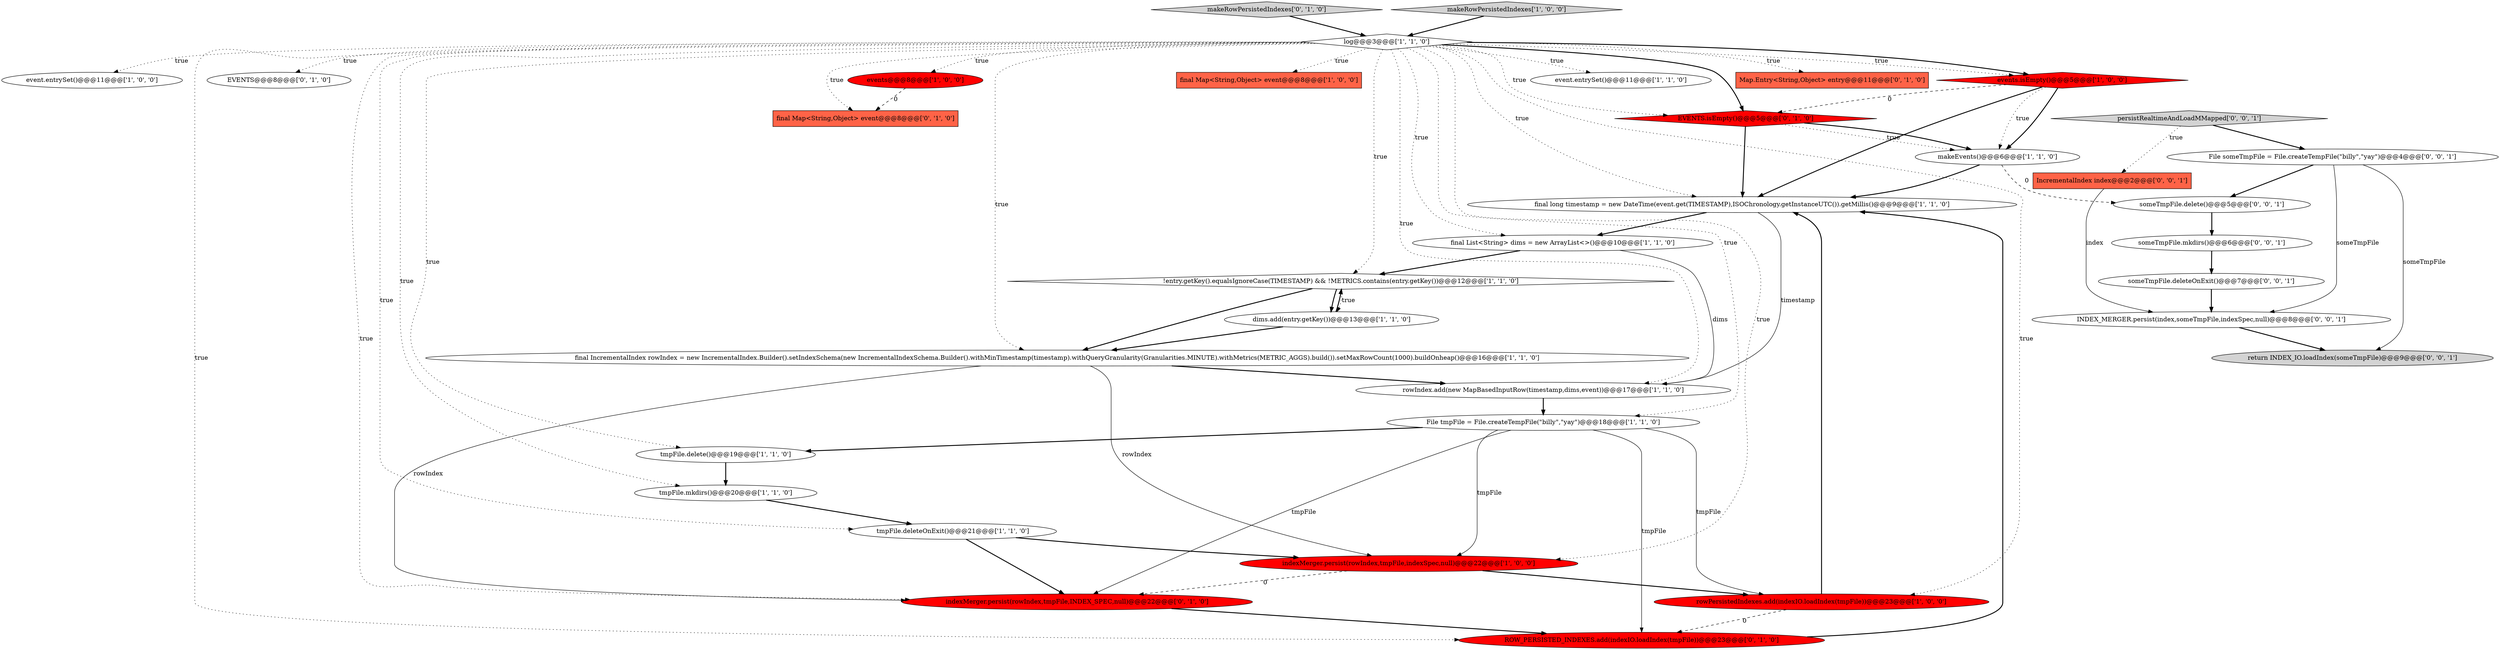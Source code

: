 digraph {
34 [style = filled, label = "INDEX_MERGER.persist(index,someTmpFile,indexSpec,null)@@@8@@@['0', '0', '1']", fillcolor = white, shape = ellipse image = "AAA0AAABBB3BBB"];
31 [style = filled, label = "IncrementalIndex index@@@2@@@['0', '0', '1']", fillcolor = tomato, shape = box image = "AAA0AAABBB3BBB"];
0 [style = filled, label = "event.entrySet()@@@11@@@['1', '0', '0']", fillcolor = white, shape = ellipse image = "AAA0AAABBB1BBB"];
12 [style = filled, label = "tmpFile.delete()@@@19@@@['1', '1', '0']", fillcolor = white, shape = ellipse image = "AAA0AAABBB1BBB"];
19 [style = filled, label = "makeEvents()@@@6@@@['1', '1', '0']", fillcolor = white, shape = ellipse image = "AAA0AAABBB1BBB"];
27 [style = filled, label = "someTmpFile.mkdirs()@@@6@@@['0', '0', '1']", fillcolor = white, shape = ellipse image = "AAA0AAABBB3BBB"];
33 [style = filled, label = "someTmpFile.delete()@@@5@@@['0', '0', '1']", fillcolor = white, shape = ellipse image = "AAA0AAABBB3BBB"];
22 [style = filled, label = "EVENTS@@@8@@@['0', '1', '0']", fillcolor = white, shape = ellipse image = "AAA0AAABBB2BBB"];
29 [style = filled, label = "persistRealtimeAndLoadMMapped['0', '0', '1']", fillcolor = lightgray, shape = diamond image = "AAA0AAABBB3BBB"];
17 [style = filled, label = "tmpFile.deleteOnExit()@@@21@@@['1', '1', '0']", fillcolor = white, shape = ellipse image = "AAA0AAABBB1BBB"];
8 [style = filled, label = "dims.add(entry.getKey())@@@13@@@['1', '1', '0']", fillcolor = white, shape = ellipse image = "AAA0AAABBB1BBB"];
21 [style = filled, label = "ROW_PERSISTED_INDEXES.add(indexIO.loadIndex(tmpFile))@@@23@@@['0', '1', '0']", fillcolor = red, shape = ellipse image = "AAA1AAABBB2BBB"];
23 [style = filled, label = "EVENTS.isEmpty()@@@5@@@['0', '1', '0']", fillcolor = red, shape = diamond image = "AAA1AAABBB2BBB"];
25 [style = filled, label = "final Map<String,Object> event@@@8@@@['0', '1', '0']", fillcolor = tomato, shape = box image = "AAA1AAABBB2BBB"];
28 [style = filled, label = "File someTmpFile = File.createTempFile(\"billy\",\"yay\")@@@4@@@['0', '0', '1']", fillcolor = white, shape = ellipse image = "AAA0AAABBB3BBB"];
15 [style = filled, label = "final long timestamp = new DateTime(event.get(TIMESTAMP),ISOChronology.getInstanceUTC()).getMillis()@@@9@@@['1', '1', '0']", fillcolor = white, shape = ellipse image = "AAA0AAABBB1BBB"];
6 [style = filled, label = "final List<String> dims = new ArrayList<>()@@@10@@@['1', '1', '0']", fillcolor = white, shape = ellipse image = "AAA0AAABBB1BBB"];
7 [style = filled, label = "final Map<String,Object> event@@@8@@@['1', '0', '0']", fillcolor = tomato, shape = box image = "AAA0AAABBB1BBB"];
10 [style = filled, label = "log@@@3@@@['1', '1', '0']", fillcolor = white, shape = diamond image = "AAA0AAABBB1BBB"];
14 [style = filled, label = "events@@@8@@@['1', '0', '0']", fillcolor = red, shape = ellipse image = "AAA1AAABBB1BBB"];
32 [style = filled, label = "someTmpFile.deleteOnExit()@@@7@@@['0', '0', '1']", fillcolor = white, shape = ellipse image = "AAA0AAABBB3BBB"];
16 [style = filled, label = "tmpFile.mkdirs()@@@20@@@['1', '1', '0']", fillcolor = white, shape = ellipse image = "AAA0AAABBB1BBB"];
18 [style = filled, label = "events.isEmpty()@@@5@@@['1', '0', '0']", fillcolor = red, shape = diamond image = "AAA1AAABBB1BBB"];
1 [style = filled, label = "final IncrementalIndex rowIndex = new IncrementalIndex.Builder().setIndexSchema(new IncrementalIndexSchema.Builder().withMinTimestamp(timestamp).withQueryGranularity(Granularities.MINUTE).withMetrics(METRIC_AGGS).build()).setMaxRowCount(1000).buildOnheap()@@@16@@@['1', '1', '0']", fillcolor = white, shape = ellipse image = "AAA0AAABBB1BBB"];
3 [style = filled, label = "rowIndex.add(new MapBasedInputRow(timestamp,dims,event))@@@17@@@['1', '1', '0']", fillcolor = white, shape = ellipse image = "AAA0AAABBB1BBB"];
2 [style = filled, label = "!entry.getKey().equalsIgnoreCase(TIMESTAMP) && !METRICS.contains(entry.getKey())@@@12@@@['1', '1', '0']", fillcolor = white, shape = diamond image = "AAA0AAABBB1BBB"];
5 [style = filled, label = "rowPersistedIndexes.add(indexIO.loadIndex(tmpFile))@@@23@@@['1', '0', '0']", fillcolor = red, shape = ellipse image = "AAA1AAABBB1BBB"];
9 [style = filled, label = "indexMerger.persist(rowIndex,tmpFile,indexSpec,null)@@@22@@@['1', '0', '0']", fillcolor = red, shape = ellipse image = "AAA1AAABBB1BBB"];
30 [style = filled, label = "return INDEX_IO.loadIndex(someTmpFile)@@@9@@@['0', '0', '1']", fillcolor = lightgray, shape = ellipse image = "AAA0AAABBB3BBB"];
4 [style = filled, label = "event.entrySet()@@@11@@@['1', '1', '0']", fillcolor = white, shape = ellipse image = "AAA0AAABBB1BBB"];
24 [style = filled, label = "makeRowPersistedIndexes['0', '1', '0']", fillcolor = lightgray, shape = diamond image = "AAA0AAABBB2BBB"];
26 [style = filled, label = "indexMerger.persist(rowIndex,tmpFile,INDEX_SPEC,null)@@@22@@@['0', '1', '0']", fillcolor = red, shape = ellipse image = "AAA1AAABBB2BBB"];
20 [style = filled, label = "Map.Entry<String,Object> entry@@@11@@@['0', '1', '0']", fillcolor = tomato, shape = box image = "AAA0AAABBB2BBB"];
11 [style = filled, label = "makeRowPersistedIndexes['1', '0', '0']", fillcolor = lightgray, shape = diamond image = "AAA0AAABBB1BBB"];
13 [style = filled, label = "File tmpFile = File.createTempFile(\"billy\",\"yay\")@@@18@@@['1', '1', '0']", fillcolor = white, shape = ellipse image = "AAA0AAABBB1BBB"];
10->18 [style = dotted, label="true"];
24->10 [style = bold, label=""];
10->18 [style = bold, label=""];
10->6 [style = dotted, label="true"];
10->12 [style = dotted, label="true"];
17->26 [style = bold, label=""];
27->32 [style = bold, label=""];
28->30 [style = solid, label="someTmpFile"];
14->25 [style = dashed, label="0"];
2->1 [style = bold, label=""];
21->15 [style = bold, label=""];
17->9 [style = bold, label=""];
18->15 [style = bold, label=""];
18->19 [style = dotted, label="true"];
18->19 [style = bold, label=""];
1->3 [style = bold, label=""];
23->15 [style = bold, label=""];
10->3 [style = dotted, label="true"];
5->15 [style = bold, label=""];
6->3 [style = solid, label="dims"];
15->6 [style = bold, label=""];
12->16 [style = bold, label=""];
32->34 [style = bold, label=""];
16->17 [style = bold, label=""];
23->19 [style = dotted, label="true"];
10->9 [style = dotted, label="true"];
10->5 [style = dotted, label="true"];
33->27 [style = bold, label=""];
34->30 [style = bold, label=""];
31->34 [style = solid, label="index"];
13->21 [style = solid, label="tmpFile"];
10->17 [style = dotted, label="true"];
10->14 [style = dotted, label="true"];
6->2 [style = bold, label=""];
10->15 [style = dotted, label="true"];
26->21 [style = bold, label=""];
8->1 [style = bold, label=""];
29->28 [style = bold, label=""];
15->3 [style = solid, label="timestamp"];
1->9 [style = solid, label="rowIndex"];
10->25 [style = dotted, label="true"];
10->23 [style = dotted, label="true"];
13->12 [style = bold, label=""];
13->26 [style = solid, label="tmpFile"];
28->33 [style = bold, label=""];
10->13 [style = dotted, label="true"];
8->2 [style = bold, label=""];
10->2 [style = dotted, label="true"];
28->34 [style = solid, label="someTmpFile"];
10->20 [style = dotted, label="true"];
11->10 [style = bold, label=""];
10->23 [style = bold, label=""];
1->26 [style = solid, label="rowIndex"];
23->19 [style = bold, label=""];
13->9 [style = solid, label="tmpFile"];
18->23 [style = dashed, label="0"];
9->26 [style = dashed, label="0"];
3->13 [style = bold, label=""];
10->22 [style = dotted, label="true"];
9->5 [style = bold, label=""];
10->0 [style = dotted, label="true"];
10->26 [style = dotted, label="true"];
5->21 [style = dashed, label="0"];
13->5 [style = solid, label="tmpFile"];
10->1 [style = dotted, label="true"];
10->4 [style = dotted, label="true"];
19->15 [style = bold, label=""];
19->33 [style = dashed, label="0"];
10->16 [style = dotted, label="true"];
10->21 [style = dotted, label="true"];
10->7 [style = dotted, label="true"];
2->8 [style = dotted, label="true"];
2->8 [style = bold, label=""];
29->31 [style = dotted, label="true"];
}
